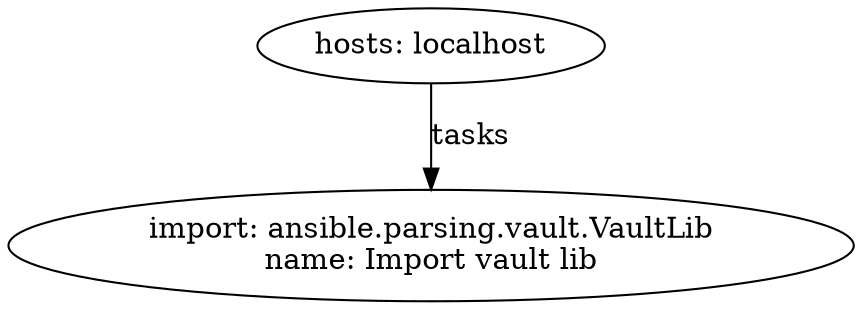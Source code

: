 digraph graphname {
2026 [label="import: ansible.parsing.vault.VaultLib\nname: Import vault lib\n"];
2025 [label="hosts: localhost\n"];
2025 -> 2026 [label="tasks"];
}
